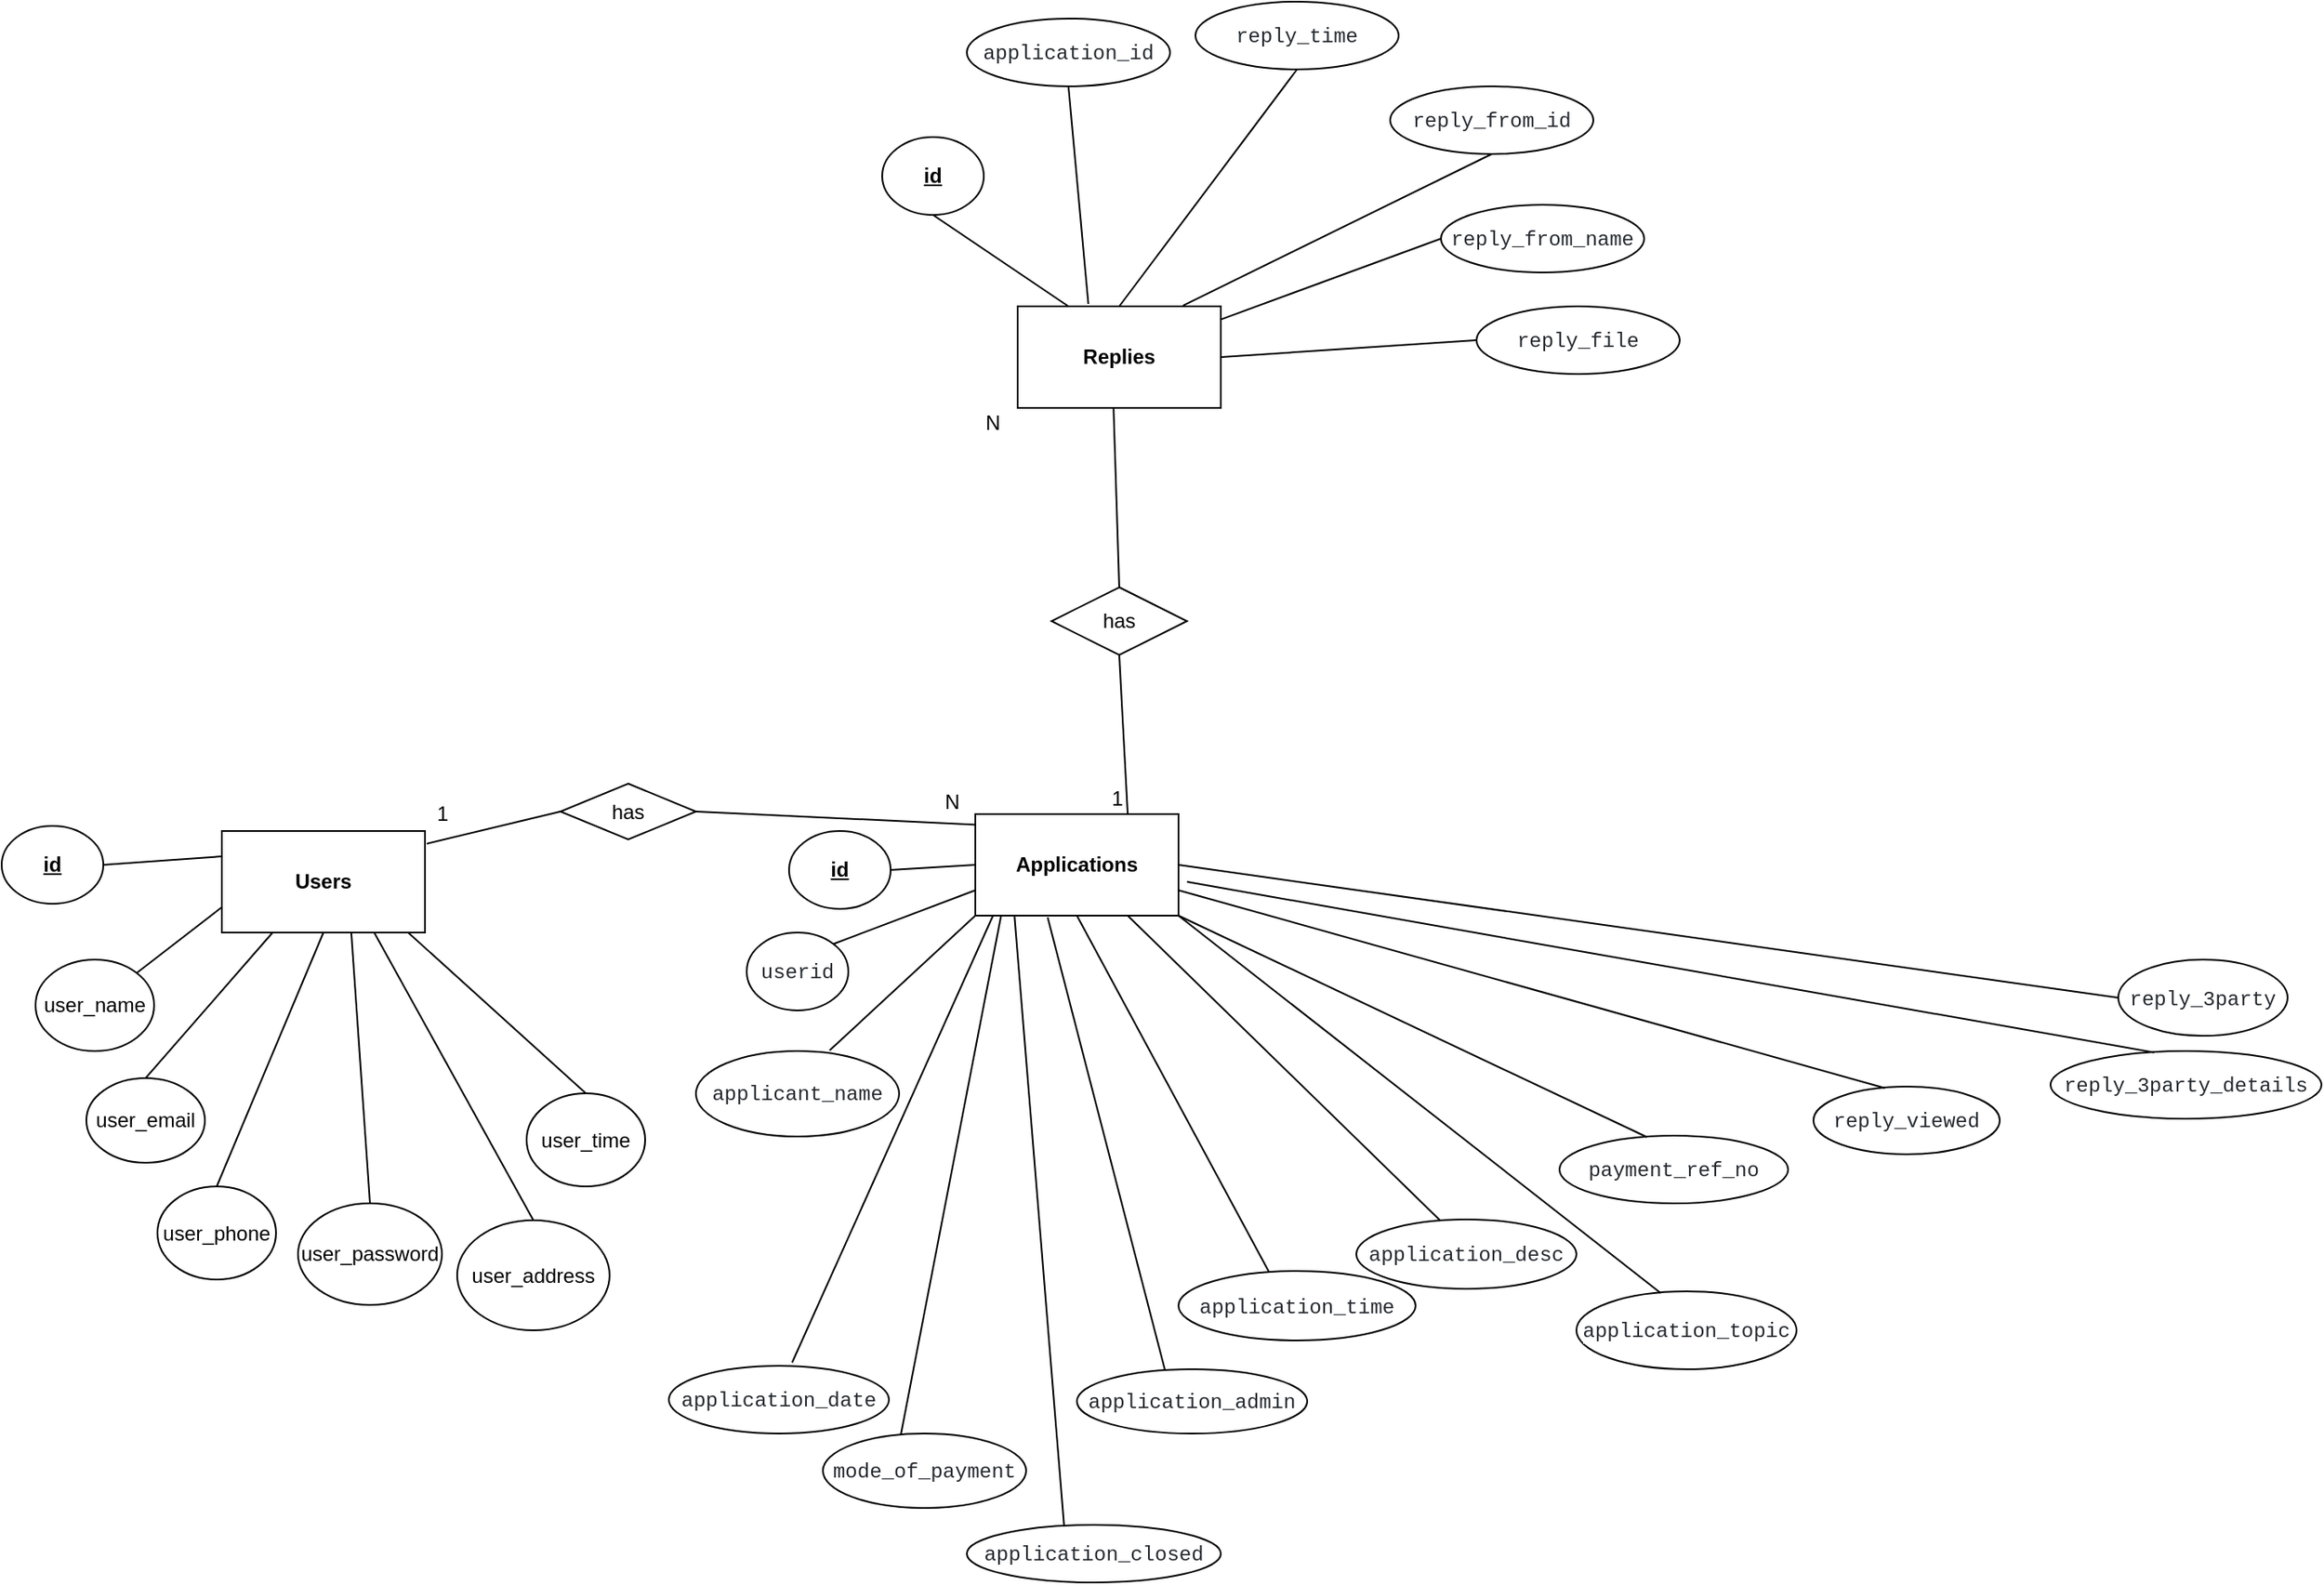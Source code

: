 <mxfile version="20.2.4" type="device"><diagram id="ot7mNQ8StKv5uAIz0K2X" name="Page-1"><mxGraphModel dx="946" dy="1814" grid="1" gridSize="10" guides="1" tooltips="1" connect="1" arrows="1" fold="1" page="1" pageScale="1" pageWidth="827" pageHeight="1169" math="0" shadow="0"><root><mxCell id="0"/><mxCell id="1" parent="0"/><mxCell id="KXosgLUFcBgV6PKpfc1--2" value="&lt;b&gt;Applications&lt;br&gt;&lt;/b&gt;" style="rounded=0;whiteSpace=wrap;html=1;" parent="1" vertex="1"><mxGeometry x="595" y="460" width="120" height="60" as="geometry"/></mxCell><mxCell id="KXosgLUFcBgV6PKpfc1--4" value="&lt;b&gt;Replies&lt;/b&gt;" style="rounded=0;whiteSpace=wrap;html=1;" parent="1" vertex="1"><mxGeometry x="620" y="160" width="120" height="60" as="geometry"/></mxCell><mxCell id="KXosgLUFcBgV6PKpfc1--7" value="&lt;b&gt;Users&lt;/b&gt;" style="rounded=0;whiteSpace=wrap;html=1;" parent="1" vertex="1"><mxGeometry x="150" y="470" width="120" height="60" as="geometry"/></mxCell><mxCell id="KXosgLUFcBgV6PKpfc1--12" value="has" style="rhombus;whiteSpace=wrap;html=1;" parent="1" vertex="1"><mxGeometry x="640" y="326" width="80" height="40" as="geometry"/></mxCell><mxCell id="KXosgLUFcBgV6PKpfc1--28" value="" style="endArrow=none;html=1;rounded=0;exitX=0.75;exitY=0;exitDx=0;exitDy=0;entryX=0.5;entryY=1;entryDx=0;entryDy=0;" parent="1" source="KXosgLUFcBgV6PKpfc1--2" target="KXosgLUFcBgV6PKpfc1--12" edge="1"><mxGeometry width="50" height="50" relative="1" as="geometry"><mxPoint x="615" y="450" as="sourcePoint"/><mxPoint x="675" y="380" as="targetPoint"/></mxGeometry></mxCell><mxCell id="KXosgLUFcBgV6PKpfc1--29" value="" style="endArrow=none;html=1;rounded=0;entryX=0.472;entryY=1.007;entryDx=0;entryDy=0;exitX=0.5;exitY=0;exitDx=0;exitDy=0;entryPerimeter=0;" parent="1" source="KXosgLUFcBgV6PKpfc1--12" target="KXosgLUFcBgV6PKpfc1--4" edge="1"><mxGeometry width="50" height="50" relative="1" as="geometry"><mxPoint x="800" y="330" as="sourcePoint"/><mxPoint x="402.5" y="207.5" as="targetPoint"/></mxGeometry></mxCell><mxCell id="KXosgLUFcBgV6PKpfc1--30" value="1" style="text;html=1;strokeColor=none;fillColor=none;align=center;verticalAlign=middle;whiteSpace=wrap;rounded=0;" parent="1" vertex="1"><mxGeometry x="649" y="436" width="60" height="30" as="geometry"/></mxCell><mxCell id="KXosgLUFcBgV6PKpfc1--43" value="&lt;span style=&quot;color: rgb(36, 41, 47); font-family: ui-monospace, SFMono-Regular, &amp;quot;SF Mono&amp;quot;, Menlo, Consolas, &amp;quot;Liberation Mono&amp;quot;, monospace; text-align: start; background-color: rgb(255, 255, 255);&quot;&gt;application_id&lt;/span&gt;" style="ellipse;whiteSpace=wrap;html=1;" parent="1" vertex="1"><mxGeometry x="590" y="-10" width="120" height="40" as="geometry"/></mxCell><mxCell id="KXosgLUFcBgV6PKpfc1--44" value="&lt;b&gt;&lt;u&gt;id&lt;/u&gt;&lt;/b&gt;" style="ellipse;whiteSpace=wrap;html=1;" parent="1" vertex="1"><mxGeometry x="540" y="60" width="60" height="46" as="geometry"/></mxCell><mxCell id="KXosgLUFcBgV6PKpfc1--45" value="&lt;b&gt;&lt;u&gt;id&lt;/u&gt;&lt;/b&gt;" style="ellipse;whiteSpace=wrap;html=1;" parent="1" vertex="1"><mxGeometry x="485" y="470" width="60" height="46" as="geometry"/></mxCell><mxCell id="KXosgLUFcBgV6PKpfc1--49" value="user_name" style="ellipse;whiteSpace=wrap;html=1;" parent="1" vertex="1"><mxGeometry x="40" y="546" width="70" height="54" as="geometry"/></mxCell><mxCell id="KXosgLUFcBgV6PKpfc1--50" value="user_email" style="ellipse;whiteSpace=wrap;html=1;" parent="1" vertex="1"><mxGeometry x="70" y="616" width="70" height="50" as="geometry"/></mxCell><mxCell id="KXosgLUFcBgV6PKpfc1--51" value="user_phone" style="ellipse;whiteSpace=wrap;html=1;" parent="1" vertex="1"><mxGeometry x="112" y="680" width="70" height="55" as="geometry"/></mxCell><mxCell id="KXosgLUFcBgV6PKpfc1--52" value="&lt;b style=&quot;&quot;&gt;&lt;u&gt;id&lt;/u&gt;&lt;/b&gt;" style="ellipse;whiteSpace=wrap;html=1;" parent="1" vertex="1"><mxGeometry x="20" y="467" width="60" height="46" as="geometry"/></mxCell><mxCell id="KXosgLUFcBgV6PKpfc1--71" value="" style="endArrow=none;html=1;rounded=0;entryX=0.5;entryY=1;entryDx=0;entryDy=0;exitX=0.25;exitY=0;exitDx=0;exitDy=0;" parent="1" source="KXosgLUFcBgV6PKpfc1--4" target="KXosgLUFcBgV6PKpfc1--44" edge="1"><mxGeometry width="50" height="50" relative="1" as="geometry"><mxPoint x="290" y="70" as="sourcePoint"/><mxPoint x="340" y="20" as="targetPoint"/></mxGeometry></mxCell><mxCell id="KXosgLUFcBgV6PKpfc1--72" value="" style="endArrow=none;html=1;rounded=0;entryX=0.5;entryY=1;entryDx=0;entryDy=0;exitX=0.348;exitY=-0.023;exitDx=0;exitDy=0;exitPerimeter=0;" parent="1" source="KXosgLUFcBgV6PKpfc1--4" target="KXosgLUFcBgV6PKpfc1--43" edge="1"><mxGeometry width="50" height="50" relative="1" as="geometry"><mxPoint x="380" y="-10" as="sourcePoint"/><mxPoint x="430" y="-60" as="targetPoint"/></mxGeometry></mxCell><mxCell id="KXosgLUFcBgV6PKpfc1--73" value="" style="endArrow=none;html=1;rounded=0;entryX=0.5;entryY=1;entryDx=0;entryDy=0;exitX=0.5;exitY=0;exitDx=0;exitDy=0;" parent="1" source="KXosgLUFcBgV6PKpfc1--51" target="KXosgLUFcBgV6PKpfc1--7" edge="1"><mxGeometry width="50" height="50" relative="1" as="geometry"><mxPoint x="300" y="670" as="sourcePoint"/><mxPoint x="350" y="620" as="targetPoint"/></mxGeometry></mxCell><mxCell id="KXosgLUFcBgV6PKpfc1--74" value="" style="endArrow=none;html=1;rounded=0;entryX=0.25;entryY=1;entryDx=0;entryDy=0;exitX=0.5;exitY=0;exitDx=0;exitDy=0;" parent="1" source="KXosgLUFcBgV6PKpfc1--50" target="KXosgLUFcBgV6PKpfc1--7" edge="1"><mxGeometry width="50" height="50" relative="1" as="geometry"><mxPoint x="320" y="680" as="sourcePoint"/><mxPoint x="370" y="630" as="targetPoint"/></mxGeometry></mxCell><mxCell id="KXosgLUFcBgV6PKpfc1--75" value="" style="endArrow=none;html=1;rounded=0;entryX=0;entryY=0.25;entryDx=0;entryDy=0;exitX=1;exitY=0.5;exitDx=0;exitDy=0;" parent="1" source="KXosgLUFcBgV6PKpfc1--52" target="KXosgLUFcBgV6PKpfc1--7" edge="1"><mxGeometry width="50" height="50" relative="1" as="geometry"><mxPoint x="70" y="520" as="sourcePoint"/><mxPoint x="120" y="470" as="targetPoint"/></mxGeometry></mxCell><mxCell id="KXosgLUFcBgV6PKpfc1--76" value="" style="endArrow=none;html=1;rounded=0;entryX=0;entryY=0.75;entryDx=0;entryDy=0;exitX=1;exitY=0;exitDx=0;exitDy=0;" parent="1" source="KXosgLUFcBgV6PKpfc1--49" target="KXosgLUFcBgV6PKpfc1--7" edge="1"><mxGeometry width="50" height="50" relative="1" as="geometry"><mxPoint x="120" y="550" as="sourcePoint"/><mxPoint x="170" y="500" as="targetPoint"/></mxGeometry></mxCell><mxCell id="KXosgLUFcBgV6PKpfc1--77" value="" style="endArrow=none;html=1;rounded=0;entryX=0;entryY=0.5;entryDx=0;entryDy=0;exitX=1;exitY=0.5;exitDx=0;exitDy=0;" parent="1" source="KXosgLUFcBgV6PKpfc1--45" target="KXosgLUFcBgV6PKpfc1--2" edge="1"><mxGeometry width="50" height="50" relative="1" as="geometry"><mxPoint x="435" y="670" as="sourcePoint"/><mxPoint x="485" y="620" as="targetPoint"/></mxGeometry></mxCell><mxCell id="Z9V-n-naRzjjNJG9ukFf-14" value="has" style="rhombus;whiteSpace=wrap;html=1;" parent="1" vertex="1"><mxGeometry x="350" y="442" width="80" height="33" as="geometry"/></mxCell><mxCell id="Z9V-n-naRzjjNJG9ukFf-15" value="" style="endArrow=none;html=1;rounded=0;exitX=0;exitY=0.5;exitDx=0;exitDy=0;entryX=1.009;entryY=0.125;entryDx=0;entryDy=0;entryPerimeter=0;" parent="1" source="Z9V-n-naRzjjNJG9ukFf-14" target="KXosgLUFcBgV6PKpfc1--7" edge="1"><mxGeometry width="50" height="50" relative="1" as="geometry"><mxPoint x="352.406" y="456.433" as="sourcePoint"/><mxPoint x="289" y="420" as="targetPoint"/></mxGeometry></mxCell><mxCell id="Z9V-n-naRzjjNJG9ukFf-16" value="" style="endArrow=none;html=1;rounded=0;entryX=1;entryY=0.5;entryDx=0;entryDy=0;exitX=-0.003;exitY=0.104;exitDx=0;exitDy=0;exitPerimeter=0;" parent="1" source="KXosgLUFcBgV6PKpfc1--2" target="Z9V-n-naRzjjNJG9ukFf-14" edge="1"><mxGeometry width="50" height="50" relative="1" as="geometry"><mxPoint x="560.66" y="462.64" as="sourcePoint"/><mxPoint x="405" y="460" as="targetPoint"/></mxGeometry></mxCell><mxCell id="VkO0DnbSuiz9nIpsVJ_q-1" value="user_password" style="ellipse;whiteSpace=wrap;html=1;" parent="1" vertex="1"><mxGeometry x="195" y="690" width="85" height="60" as="geometry"/></mxCell><mxCell id="VkO0DnbSuiz9nIpsVJ_q-2" value="" style="endArrow=none;html=1;rounded=0;exitX=0.5;exitY=0;exitDx=0;exitDy=0;entryX=0.637;entryY=0.994;entryDx=0;entryDy=0;entryPerimeter=0;" parent="1" source="VkO0DnbSuiz9nIpsVJ_q-1" target="KXosgLUFcBgV6PKpfc1--7" edge="1"><mxGeometry width="50" height="50" relative="1" as="geometry"><mxPoint x="380" y="679" as="sourcePoint"/><mxPoint x="240" y="540" as="targetPoint"/></mxGeometry></mxCell><mxCell id="VkO0DnbSuiz9nIpsVJ_q-3" value="user_address" style="ellipse;whiteSpace=wrap;html=1;" parent="1" vertex="1"><mxGeometry x="289" y="700" width="90" height="65" as="geometry"/></mxCell><mxCell id="VkO0DnbSuiz9nIpsVJ_q-4" value="" style="endArrow=none;html=1;rounded=0;entryX=0.75;entryY=1;entryDx=0;entryDy=0;exitX=0.5;exitY=0;exitDx=0;exitDy=0;" parent="1" source="VkO0DnbSuiz9nIpsVJ_q-3" target="KXosgLUFcBgV6PKpfc1--7" edge="1"><mxGeometry width="50" height="50" relative="1" as="geometry"><mxPoint x="320" y="690" as="sourcePoint"/><mxPoint x="230" y="550" as="targetPoint"/></mxGeometry></mxCell><mxCell id="VkO0DnbSuiz9nIpsVJ_q-5" value="user_time" style="ellipse;whiteSpace=wrap;html=1;" parent="1" vertex="1"><mxGeometry x="330" y="625" width="70" height="55" as="geometry"/></mxCell><mxCell id="VkO0DnbSuiz9nIpsVJ_q-6" value="" style="endArrow=none;html=1;rounded=0;entryX=0.917;entryY=1;entryDx=0;entryDy=0;exitX=0.5;exitY=0;exitDx=0;exitDy=0;entryPerimeter=0;" parent="1" source="VkO0DnbSuiz9nIpsVJ_q-5" target="KXosgLUFcBgV6PKpfc1--7" edge="1"><mxGeometry width="50" height="50" relative="1" as="geometry"><mxPoint x="330" y="700" as="sourcePoint"/><mxPoint x="240" y="560" as="targetPoint"/></mxGeometry></mxCell><mxCell id="VkO0DnbSuiz9nIpsVJ_q-13" value="&lt;span style=&quot;color: rgb(36, 41, 47); font-family: ui-monospace, SFMono-Regular, &amp;quot;SF Mono&amp;quot;, Menlo, Consolas, &amp;quot;Liberation Mono&amp;quot;, monospace; text-align: start; background-color: rgb(255, 255, 255);&quot;&gt;userid&lt;/span&gt;" style="ellipse;whiteSpace=wrap;html=1;" parent="1" vertex="1"><mxGeometry x="460" y="530" width="60" height="46" as="geometry"/></mxCell><mxCell id="VkO0DnbSuiz9nIpsVJ_q-14" value="" style="endArrow=none;html=1;rounded=0;exitX=1;exitY=0;exitDx=0;exitDy=0;entryX=0;entryY=0.75;entryDx=0;entryDy=0;" parent="1" source="VkO0DnbSuiz9nIpsVJ_q-13" target="KXosgLUFcBgV6PKpfc1--2" edge="1"><mxGeometry width="50" height="50" relative="1" as="geometry"><mxPoint x="525" y="660" as="sourcePoint"/><mxPoint x="590" y="500" as="targetPoint"/></mxGeometry></mxCell><mxCell id="VkO0DnbSuiz9nIpsVJ_q-15" value="&lt;span style=&quot;color: rgb(36, 41, 47); font-family: ui-monospace, SFMono-Regular, &amp;quot;SF Mono&amp;quot;, Menlo, Consolas, &amp;quot;Liberation Mono&amp;quot;, monospace; text-align: start; background-color: rgb(255, 255, 255);&quot;&gt;applicant_name&lt;/span&gt;" style="ellipse;whiteSpace=wrap;html=1;" parent="1" vertex="1"><mxGeometry x="430" y="600" width="120" height="50.5" as="geometry"/></mxCell><mxCell id="VkO0DnbSuiz9nIpsVJ_q-16" value="" style="endArrow=none;html=1;rounded=0;entryX=0;entryY=1;entryDx=0;entryDy=0;exitX=0.658;exitY=-0.007;exitDx=0;exitDy=0;exitPerimeter=0;" parent="1" source="VkO0DnbSuiz9nIpsVJ_q-15" target="KXosgLUFcBgV6PKpfc1--2" edge="1"><mxGeometry width="50" height="50" relative="1" as="geometry"><mxPoint x="460" y="719.5" as="sourcePoint"/><mxPoint x="440" y="659.5" as="targetPoint"/></mxGeometry></mxCell><mxCell id="VkO0DnbSuiz9nIpsVJ_q-17" value="&lt;span style=&quot;color: rgb(36, 41, 47); font-family: ui-monospace, SFMono-Regular, &amp;quot;SF Mono&amp;quot;, Menlo, Consolas, &amp;quot;Liberation Mono&amp;quot;, monospace; text-align: start; background-color: rgb(255, 255, 255);&quot;&gt;payment_ref_no&lt;/span&gt;" style="ellipse;whiteSpace=wrap;html=1;" parent="1" vertex="1"><mxGeometry x="940" y="650" width="135" height="40" as="geometry"/></mxCell><mxCell id="VkO0DnbSuiz9nIpsVJ_q-18" value="" style="endArrow=none;html=1;rounded=0;entryX=1;entryY=1;entryDx=0;entryDy=0;exitX=0.383;exitY=0.022;exitDx=0;exitDy=0;exitPerimeter=0;" parent="1" source="VkO0DnbSuiz9nIpsVJ_q-17" target="KXosgLUFcBgV6PKpfc1--2" edge="1"><mxGeometry width="50" height="50" relative="1" as="geometry"><mxPoint x="55" y="930" as="sourcePoint"/><mxPoint x="35" y="870" as="targetPoint"/></mxGeometry></mxCell><mxCell id="VkO0DnbSuiz9nIpsVJ_q-19" value="&lt;span style=&quot;color: rgb(36, 41, 47); font-family: ui-monospace, SFMono-Regular, &amp;quot;SF Mono&amp;quot;, Menlo, Consolas, &amp;quot;Liberation Mono&amp;quot;, monospace; text-align: start; background-color: rgb(255, 255, 255);&quot;&gt;mode_of_payment&lt;/span&gt;" style="ellipse;whiteSpace=wrap;html=1;" parent="1" vertex="1"><mxGeometry x="505" y="826" width="120" height="44" as="geometry"/></mxCell><mxCell id="VkO0DnbSuiz9nIpsVJ_q-20" value="" style="endArrow=none;html=1;rounded=0;entryX=0.127;entryY=0.998;entryDx=0;entryDy=0;exitX=0.383;exitY=0.022;exitDx=0;exitDy=0;exitPerimeter=0;entryPerimeter=0;" parent="1" source="VkO0DnbSuiz9nIpsVJ_q-19" target="KXosgLUFcBgV6PKpfc1--2" edge="1"><mxGeometry width="50" height="50" relative="1" as="geometry"><mxPoint x="550" y="836" as="sourcePoint"/><mxPoint x="530" y="776" as="targetPoint"/></mxGeometry></mxCell><mxCell id="VkO0DnbSuiz9nIpsVJ_q-21" value="&lt;span style=&quot;color: rgb(36, 41, 47); font-family: ui-monospace, SFMono-Regular, &amp;quot;SF Mono&amp;quot;, Menlo, Consolas, &amp;quot;Liberation Mono&amp;quot;, monospace; text-align: start; background-color: rgb(255, 255, 255);&quot;&gt;application_desc&lt;/span&gt;" style="ellipse;whiteSpace=wrap;html=1;" parent="1" vertex="1"><mxGeometry x="820" y="699.5" width="130" height="41" as="geometry"/></mxCell><mxCell id="VkO0DnbSuiz9nIpsVJ_q-22" value="" style="endArrow=none;html=1;rounded=0;entryX=0.75;entryY=1;entryDx=0;entryDy=0;exitX=0.383;exitY=0.022;exitDx=0;exitDy=0;exitPerimeter=0;" parent="1" source="VkO0DnbSuiz9nIpsVJ_q-21" target="KXosgLUFcBgV6PKpfc1--2" edge="1"><mxGeometry width="50" height="50" relative="1" as="geometry"><mxPoint x="300" y="870" as="sourcePoint"/><mxPoint x="280" y="810" as="targetPoint"/></mxGeometry></mxCell><mxCell id="VkO0DnbSuiz9nIpsVJ_q-23" value="&lt;span style=&quot;color: rgb(36, 41, 47); font-family: ui-monospace, SFMono-Regular, &amp;quot;SF Mono&amp;quot;, Menlo, Consolas, &amp;quot;Liberation Mono&amp;quot;, monospace; text-align: start; background-color: rgb(255, 255, 255);&quot;&gt;application_date&lt;/span&gt;" style="ellipse;whiteSpace=wrap;html=1;" parent="1" vertex="1"><mxGeometry x="414" y="786" width="130" height="40" as="geometry"/></mxCell><mxCell id="VkO0DnbSuiz9nIpsVJ_q-24" value="" style="endArrow=none;html=1;rounded=0;exitX=0.56;exitY=-0.047;exitDx=0;exitDy=0;exitPerimeter=0;entryX=0.088;entryY=0.996;entryDx=0;entryDy=0;entryPerimeter=0;" parent="1" source="VkO0DnbSuiz9nIpsVJ_q-23" target="KXosgLUFcBgV6PKpfc1--2" edge="1"><mxGeometry width="50" height="50" relative="1" as="geometry"><mxPoint x="490" y="780" as="sourcePoint"/><mxPoint x="600" y="530" as="targetPoint"/></mxGeometry></mxCell><mxCell id="VkO0DnbSuiz9nIpsVJ_q-25" value="&lt;span style=&quot;color: rgb(36, 41, 47); font-family: ui-monospace, SFMono-Regular, &amp;quot;SF Mono&amp;quot;, Menlo, Consolas, &amp;quot;Liberation Mono&amp;quot;, monospace; text-align: start; background-color: rgb(255, 255, 255);&quot;&gt;application_topic&lt;/span&gt;" style="ellipse;whiteSpace=wrap;html=1;" parent="1" vertex="1"><mxGeometry x="950" y="742" width="130" height="46" as="geometry"/></mxCell><mxCell id="VkO0DnbSuiz9nIpsVJ_q-26" value="" style="endArrow=none;html=1;rounded=0;entryX=1;entryY=1;entryDx=0;entryDy=0;exitX=0.383;exitY=0.022;exitDx=0;exitDy=0;exitPerimeter=0;" parent="1" source="VkO0DnbSuiz9nIpsVJ_q-25" target="KXosgLUFcBgV6PKpfc1--2" edge="1"><mxGeometry width="50" height="50" relative="1" as="geometry"><mxPoint x="240" y="924" as="sourcePoint"/><mxPoint x="220" y="864" as="targetPoint"/></mxGeometry></mxCell><mxCell id="VkO0DnbSuiz9nIpsVJ_q-36" value="&lt;span style=&quot;color: rgb(36, 41, 47); font-family: ui-monospace, SFMono-Regular, &amp;quot;SF Mono&amp;quot;, Menlo, Consolas, &amp;quot;Liberation Mono&amp;quot;, monospace; text-align: start; background-color: rgb(255, 255, 255);&quot;&gt;application_time&lt;/span&gt;" style="ellipse;whiteSpace=wrap;html=1;" parent="1" vertex="1"><mxGeometry x="715" y="730" width="140" height="41" as="geometry"/></mxCell><mxCell id="VkO0DnbSuiz9nIpsVJ_q-37" value="" style="endArrow=none;html=1;rounded=0;entryX=0.5;entryY=1;entryDx=0;entryDy=0;exitX=0.383;exitY=0.022;exitDx=0;exitDy=0;exitPerimeter=0;" parent="1" source="VkO0DnbSuiz9nIpsVJ_q-36" target="KXosgLUFcBgV6PKpfc1--2" edge="1"><mxGeometry width="50" height="50" relative="1" as="geometry"><mxPoint x="795" y="740" as="sourcePoint"/><mxPoint x="775" y="680" as="targetPoint"/></mxGeometry></mxCell><mxCell id="VkO0DnbSuiz9nIpsVJ_q-38" value="&lt;span style=&quot;color: rgb(36, 41, 47); font-family: ui-monospace, SFMono-Regular, &amp;quot;SF Mono&amp;quot;, Menlo, Consolas, &amp;quot;Liberation Mono&amp;quot;, monospace; text-align: start; background-color: rgb(255, 255, 255);&quot;&gt;application_admin&lt;/span&gt;" style="ellipse;whiteSpace=wrap;html=1;" parent="1" vertex="1"><mxGeometry x="655" y="788" width="136" height="38" as="geometry"/></mxCell><mxCell id="VkO0DnbSuiz9nIpsVJ_q-39" value="" style="endArrow=none;html=1;rounded=0;entryX=0.356;entryY=1.017;entryDx=0;entryDy=0;exitX=0.383;exitY=0.022;exitDx=0;exitDy=0;exitPerimeter=0;entryPerimeter=0;" parent="1" source="VkO0DnbSuiz9nIpsVJ_q-38" target="KXosgLUFcBgV6PKpfc1--2" edge="1"><mxGeometry width="50" height="50" relative="1" as="geometry"><mxPoint x="699" y="770" as="sourcePoint"/><mxPoint x="679" y="710" as="targetPoint"/></mxGeometry></mxCell><mxCell id="VkO0DnbSuiz9nIpsVJ_q-40" value="&lt;span style=&quot;color: rgb(36, 41, 47); font-family: ui-monospace, SFMono-Regular, &amp;quot;SF Mono&amp;quot;, Menlo, Consolas, &amp;quot;Liberation Mono&amp;quot;, monospace; text-align: start; background-color: rgb(255, 255, 255);&quot;&gt;application_closed&lt;/span&gt;" style="ellipse;whiteSpace=wrap;html=1;" parent="1" vertex="1"><mxGeometry x="590" y="880" width="150" height="34" as="geometry"/></mxCell><mxCell id="VkO0DnbSuiz9nIpsVJ_q-41" value="" style="endArrow=none;html=1;rounded=0;exitX=0.383;exitY=0.022;exitDx=0;exitDy=0;exitPerimeter=0;entryX=0.193;entryY=1.01;entryDx=0;entryDy=0;entryPerimeter=0;" parent="1" source="VkO0DnbSuiz9nIpsVJ_q-40" target="KXosgLUFcBgV6PKpfc1--2" edge="1"><mxGeometry width="50" height="50" relative="1" as="geometry"><mxPoint x="655" y="949" as="sourcePoint"/><mxPoint x="620" y="530" as="targetPoint"/></mxGeometry></mxCell><mxCell id="VkO0DnbSuiz9nIpsVJ_q-42" value="&lt;span style=&quot;color: rgb(36, 41, 47); font-family: ui-monospace, SFMono-Regular, &amp;quot;SF Mono&amp;quot;, Menlo, Consolas, &amp;quot;Liberation Mono&amp;quot;, monospace; text-align: start; background-color: rgb(255, 255, 255);&quot;&gt;reply_viewed&lt;/span&gt;" style="ellipse;whiteSpace=wrap;html=1;" parent="1" vertex="1"><mxGeometry x="1090" y="621" width="110" height="40" as="geometry"/></mxCell><mxCell id="VkO0DnbSuiz9nIpsVJ_q-43" value="" style="endArrow=none;html=1;rounded=0;entryX=1;entryY=0.75;entryDx=0;entryDy=0;exitX=0.383;exitY=0.022;exitDx=0;exitDy=0;exitPerimeter=0;" parent="1" source="VkO0DnbSuiz9nIpsVJ_q-42" target="KXosgLUFcBgV6PKpfc1--2" edge="1"><mxGeometry width="50" height="50" relative="1" as="geometry"><mxPoint x="180" y="1050" as="sourcePoint"/><mxPoint x="160" y="990" as="targetPoint"/></mxGeometry></mxCell><mxCell id="VkO0DnbSuiz9nIpsVJ_q-44" value="&lt;span style=&quot;color: rgb(36, 41, 47); font-family: ui-monospace, SFMono-Regular, &amp;quot;SF Mono&amp;quot;, Menlo, Consolas, &amp;quot;Liberation Mono&amp;quot;, monospace; text-align: start; background-color: rgb(255, 255, 255);&quot;&gt;reply_3party&lt;/span&gt;" style="ellipse;whiteSpace=wrap;html=1;" parent="1" vertex="1"><mxGeometry x="1270" y="546" width="100" height="45" as="geometry"/></mxCell><mxCell id="VkO0DnbSuiz9nIpsVJ_q-45" value="" style="endArrow=none;html=1;rounded=0;entryX=1;entryY=0.5;entryDx=0;entryDy=0;exitX=0;exitY=0.5;exitDx=0;exitDy=0;" parent="1" source="VkO0DnbSuiz9nIpsVJ_q-44" target="KXosgLUFcBgV6PKpfc1--2" edge="1"><mxGeometry width="50" height="50" relative="1" as="geometry"><mxPoint x="280" y="1045" as="sourcePoint"/><mxPoint x="260" y="985" as="targetPoint"/></mxGeometry></mxCell><mxCell id="VkO0DnbSuiz9nIpsVJ_q-46" value="&lt;span style=&quot;color: rgb(36, 41, 47); font-family: ui-monospace, SFMono-Regular, &amp;quot;SF Mono&amp;quot;, Menlo, Consolas, &amp;quot;Liberation Mono&amp;quot;, monospace; text-align: start; background-color: rgb(255, 255, 255);&quot;&gt;reply_3party_details&lt;/span&gt;" style="ellipse;whiteSpace=wrap;html=1;" parent="1" vertex="1"><mxGeometry x="1230" y="600" width="160" height="40" as="geometry"/></mxCell><mxCell id="VkO0DnbSuiz9nIpsVJ_q-47" value="" style="endArrow=none;html=1;rounded=0;exitX=0.383;exitY=0.022;exitDx=0;exitDy=0;exitPerimeter=0;" parent="1" source="VkO0DnbSuiz9nIpsVJ_q-46" edge="1"><mxGeometry width="50" height="50" relative="1" as="geometry"><mxPoint x="420" y="1050" as="sourcePoint"/><mxPoint x="720" y="500" as="targetPoint"/></mxGeometry></mxCell><mxCell id="2cTFPiQKn3TYTY5QlhBk-8" value="&lt;span style=&quot;color: rgb(36, 41, 47); font-family: ui-monospace, SFMono-Regular, &amp;quot;SF Mono&amp;quot;, Menlo, Consolas, &amp;quot;Liberation Mono&amp;quot;, monospace; text-align: start; background-color: rgb(255, 255, 255);&quot;&gt;reply_time&lt;/span&gt;" style="ellipse;whiteSpace=wrap;html=1;" parent="1" vertex="1"><mxGeometry x="725" y="-20" width="120" height="40" as="geometry"/></mxCell><mxCell id="2cTFPiQKn3TYTY5QlhBk-9" value="" style="endArrow=none;html=1;rounded=0;entryX=0.5;entryY=1;entryDx=0;entryDy=0;exitX=0.5;exitY=0;exitDx=0;exitDy=0;" parent="1" source="KXosgLUFcBgV6PKpfc1--4" target="2cTFPiQKn3TYTY5QlhBk-8" edge="1"><mxGeometry width="50" height="50" relative="1" as="geometry"><mxPoint x="880.0" y="180.0" as="sourcePoint"/><mxPoint x="600" y="-40" as="targetPoint"/></mxGeometry></mxCell><mxCell id="2cTFPiQKn3TYTY5QlhBk-10" value="&lt;span style=&quot;color: rgb(36, 41, 47); font-family: ui-monospace, SFMono-Regular, &amp;quot;SF Mono&amp;quot;, Menlo, Consolas, &amp;quot;Liberation Mono&amp;quot;, monospace; text-align: start; background-color: rgb(255, 255, 255);&quot;&gt;reply_from_name&lt;/span&gt;" style="ellipse;whiteSpace=wrap;html=1;" parent="1" vertex="1"><mxGeometry x="870" y="100" width="120" height="40" as="geometry"/></mxCell><mxCell id="2cTFPiQKn3TYTY5QlhBk-11" value="" style="endArrow=none;html=1;rounded=0;exitX=0.996;exitY=0.132;exitDx=0;exitDy=0;exitPerimeter=0;" parent="1" source="KXosgLUFcBgV6PKpfc1--4" edge="1"><mxGeometry width="50" height="50" relative="1" as="geometry"><mxPoint x="1000.0" y="287.0" as="sourcePoint"/><mxPoint x="870" y="120" as="targetPoint"/></mxGeometry></mxCell><mxCell id="2cTFPiQKn3TYTY5QlhBk-12" value="&lt;span style=&quot;color: rgb(36, 41, 47); font-family: ui-monospace, SFMono-Regular, &amp;quot;SF Mono&amp;quot;, Menlo, Consolas, &amp;quot;Liberation Mono&amp;quot;, monospace; text-align: start; background-color: rgb(255, 255, 255);&quot;&gt;reply_from_id&lt;/span&gt;" style="ellipse;whiteSpace=wrap;html=1;" parent="1" vertex="1"><mxGeometry x="840" y="30" width="120" height="40" as="geometry"/></mxCell><mxCell id="2cTFPiQKn3TYTY5QlhBk-13" value="" style="endArrow=none;html=1;rounded=0;entryX=0.5;entryY=1;entryDx=0;entryDy=0;exitX=0.814;exitY=-0.008;exitDx=0;exitDy=0;exitPerimeter=0;" parent="1" source="KXosgLUFcBgV6PKpfc1--4" target="2cTFPiQKn3TYTY5QlhBk-12" edge="1"><mxGeometry width="50" height="50" relative="1" as="geometry"><mxPoint x="1000.0" y="240.0" as="sourcePoint"/><mxPoint x="720" y="20" as="targetPoint"/></mxGeometry></mxCell><mxCell id="2cTFPiQKn3TYTY5QlhBk-14" value="&lt;span style=&quot;color: rgb(36, 41, 47); font-family: ui-monospace, SFMono-Regular, &amp;quot;SF Mono&amp;quot;, Menlo, Consolas, &amp;quot;Liberation Mono&amp;quot;, monospace; text-align: start; background-color: rgb(255, 255, 255);&quot;&gt;reply_file&lt;/span&gt;" style="ellipse;whiteSpace=wrap;html=1;" parent="1" vertex="1"><mxGeometry x="891" y="160" width="120" height="40" as="geometry"/></mxCell><mxCell id="2cTFPiQKn3TYTY5QlhBk-15" value="" style="endArrow=none;html=1;rounded=0;entryX=0;entryY=0.5;entryDx=0;entryDy=0;exitX=1;exitY=0.5;exitDx=0;exitDy=0;" parent="1" source="KXosgLUFcBgV6PKpfc1--4" target="2cTFPiQKn3TYTY5QlhBk-14" edge="1"><mxGeometry width="50" height="50" relative="1" as="geometry"><mxPoint x="1230.0" y="250.0" as="sourcePoint"/><mxPoint x="950" y="30" as="targetPoint"/></mxGeometry></mxCell><mxCell id="2cTFPiQKn3TYTY5QlhBk-16" value="N" style="text;html=1;align=center;verticalAlign=middle;resizable=0;points=[];autosize=1;strokeColor=none;fillColor=none;" parent="1" vertex="1"><mxGeometry x="590" y="213.5" width="30" height="30" as="geometry"/></mxCell><mxCell id="2cTFPiQKn3TYTY5QlhBk-17" value="1" style="text;html=1;align=center;verticalAlign=middle;resizable=0;points=[];autosize=1;strokeColor=none;fillColor=none;" parent="1" vertex="1"><mxGeometry x="265" y="445" width="30" height="30" as="geometry"/></mxCell><mxCell id="2cTFPiQKn3TYTY5QlhBk-18" value="N" style="text;html=1;align=center;verticalAlign=middle;resizable=0;points=[];autosize=1;strokeColor=none;fillColor=none;" parent="1" vertex="1"><mxGeometry x="566" y="438" width="30" height="30" as="geometry"/></mxCell></root></mxGraphModel></diagram></mxfile>